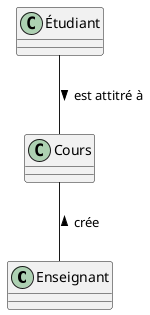 @startuml MDD

class Enseignant{

}

class Cours{

}

class Étudiant{

}

Cours -- Enseignant : crée <
Étudiant -- Cours : est attitré à >

@enduml